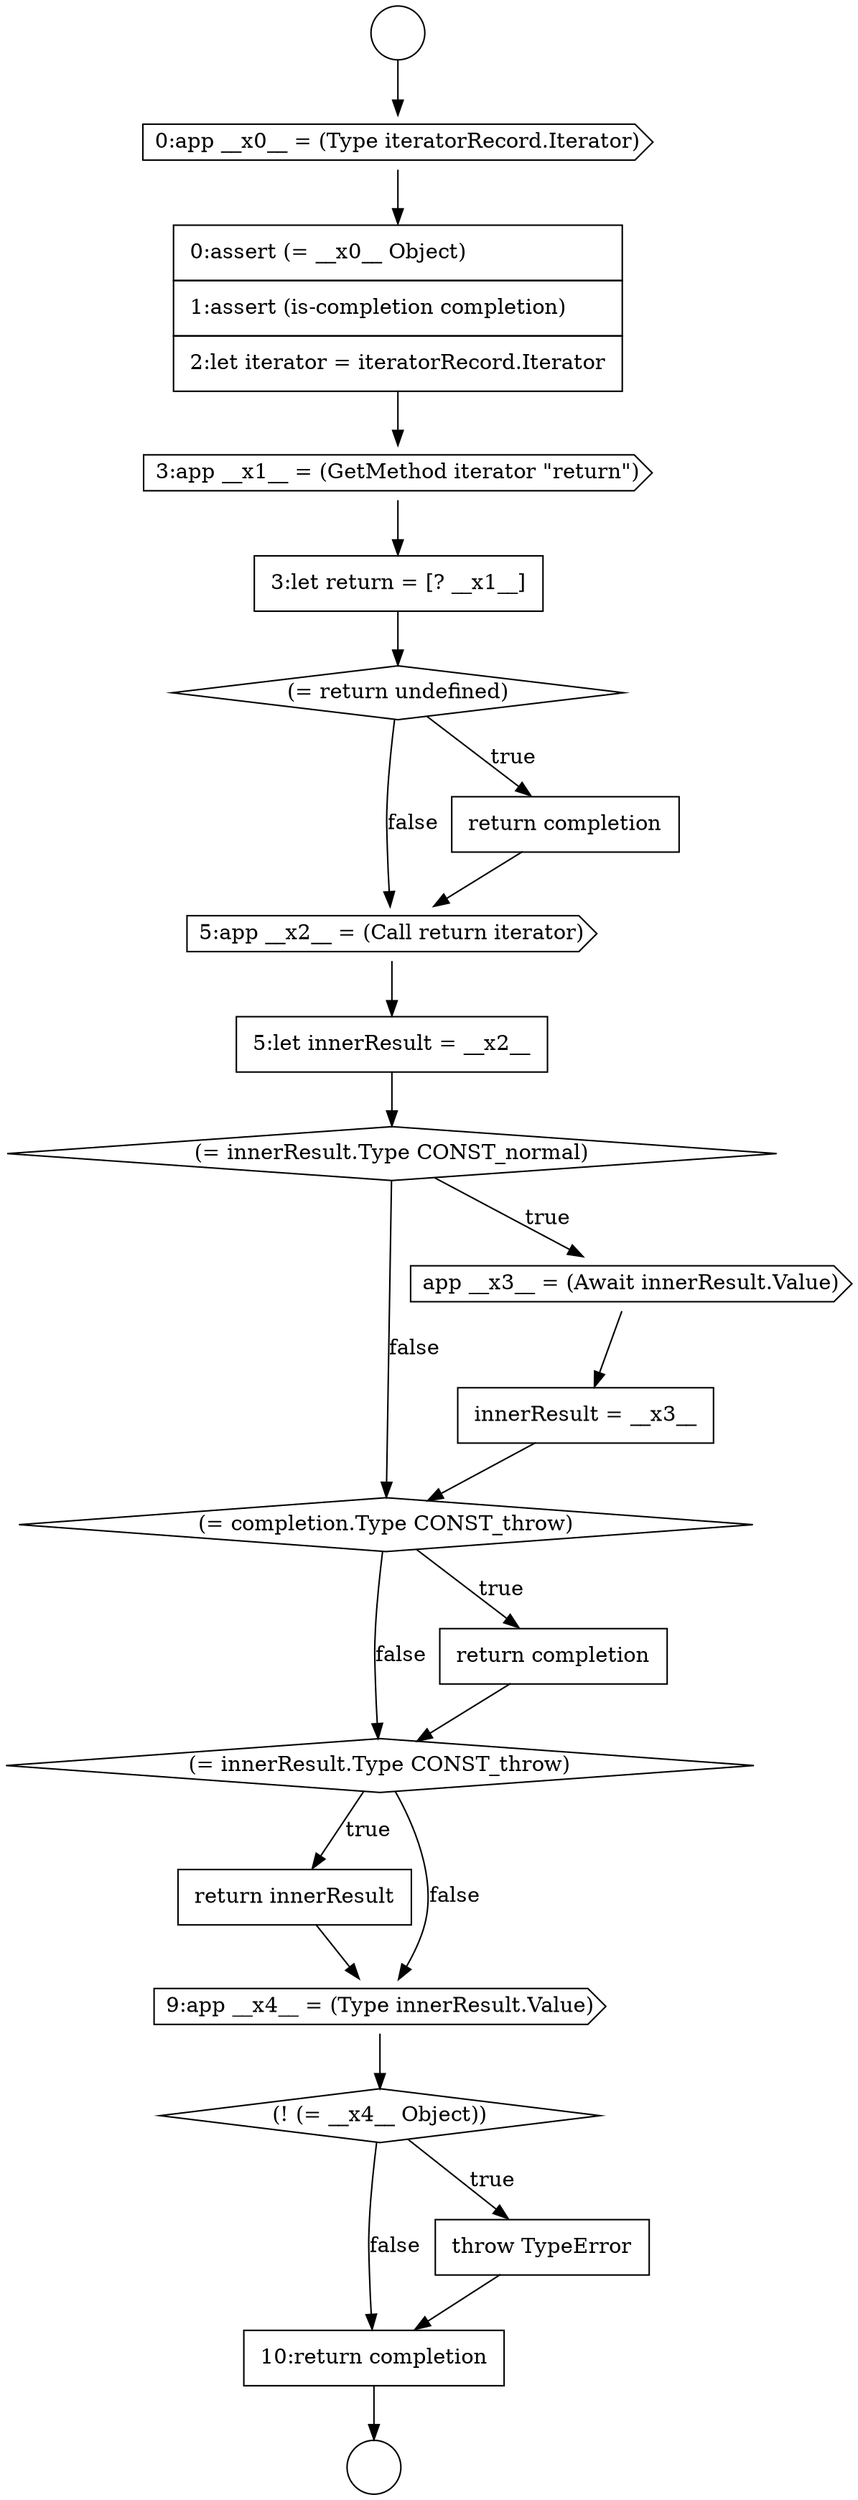 digraph {
  node1501 [shape=none, margin=0, label=<<font color="black">
    <table border="0" cellborder="1" cellspacing="0" cellpadding="10">
      <tr><td align="left">10:return completion</td></tr>
    </table>
  </font>> color="black" fillcolor="white" style=filled]
  node1486 [shape=none, margin=0, label=<<font color="black">
    <table border="0" cellborder="1" cellspacing="0" cellpadding="10">
      <tr><td align="left">3:let return = [? __x1__]</td></tr>
    </table>
  </font>> color="black" fillcolor="white" style=filled]
  node1497 [shape=none, margin=0, label=<<font color="black">
    <table border="0" cellborder="1" cellspacing="0" cellpadding="10">
      <tr><td align="left">return innerResult</td></tr>
    </table>
  </font>> color="black" fillcolor="white" style=filled]
  node1482 [shape=circle label=" " color="black" fillcolor="white" style=filled]
  node1494 [shape=diamond, label=<<font color="black">(= completion.Type CONST_throw)</font>> color="black" fillcolor="white" style=filled]
  node1489 [shape=cds, label=<<font color="black">5:app __x2__ = (Call return iterator)</font>> color="black" fillcolor="white" style=filled]
  node1487 [shape=diamond, label=<<font color="black">(= return undefined)</font>> color="black" fillcolor="white" style=filled]
  node1498 [shape=cds, label=<<font color="black">9:app __x4__ = (Type innerResult.Value)</font>> color="black" fillcolor="white" style=filled]
  node1493 [shape=none, margin=0, label=<<font color="black">
    <table border="0" cellborder="1" cellspacing="0" cellpadding="10">
      <tr><td align="left">innerResult = __x3__</td></tr>
    </table>
  </font>> color="black" fillcolor="white" style=filled]
  node1483 [shape=cds, label=<<font color="black">0:app __x0__ = (Type iteratorRecord.Iterator)</font>> color="black" fillcolor="white" style=filled]
  node1488 [shape=none, margin=0, label=<<font color="black">
    <table border="0" cellborder="1" cellspacing="0" cellpadding="10">
      <tr><td align="left">return completion</td></tr>
    </table>
  </font>> color="black" fillcolor="white" style=filled]
  node1492 [shape=cds, label=<<font color="black">app __x3__ = (Await innerResult.Value)</font>> color="black" fillcolor="white" style=filled]
  node1496 [shape=diamond, label=<<font color="black">(= innerResult.Type CONST_throw)</font>> color="black" fillcolor="white" style=filled]
  node1484 [shape=none, margin=0, label=<<font color="black">
    <table border="0" cellborder="1" cellspacing="0" cellpadding="10">
      <tr><td align="left">0:assert (= __x0__ Object)</td></tr>
      <tr><td align="left">1:assert (is-completion completion)</td></tr>
      <tr><td align="left">2:let iterator = iteratorRecord.Iterator</td></tr>
    </table>
  </font>> color="black" fillcolor="white" style=filled]
  node1499 [shape=diamond, label=<<font color="black">(! (= __x4__ Object))</font>> color="black" fillcolor="white" style=filled]
  node1485 [shape=cds, label=<<font color="black">3:app __x1__ = (GetMethod iterator &quot;return&quot;)</font>> color="black" fillcolor="white" style=filled]
  node1481 [shape=circle label=" " color="black" fillcolor="white" style=filled]
  node1491 [shape=diamond, label=<<font color="black">(= innerResult.Type CONST_normal)</font>> color="black" fillcolor="white" style=filled]
  node1495 [shape=none, margin=0, label=<<font color="black">
    <table border="0" cellborder="1" cellspacing="0" cellpadding="10">
      <tr><td align="left">return completion</td></tr>
    </table>
  </font>> color="black" fillcolor="white" style=filled]
  node1500 [shape=none, margin=0, label=<<font color="black">
    <table border="0" cellborder="1" cellspacing="0" cellpadding="10">
      <tr><td align="left">throw TypeError</td></tr>
    </table>
  </font>> color="black" fillcolor="white" style=filled]
  node1490 [shape=none, margin=0, label=<<font color="black">
    <table border="0" cellborder="1" cellspacing="0" cellpadding="10">
      <tr><td align="left">5:let innerResult = __x2__</td></tr>
    </table>
  </font>> color="black" fillcolor="white" style=filled]
  node1487 -> node1488 [label=<<font color="black">true</font>> color="black"]
  node1487 -> node1489 [label=<<font color="black">false</font>> color="black"]
  node1501 -> node1482 [ color="black"]
  node1486 -> node1487 [ color="black"]
  node1489 -> node1490 [ color="black"]
  node1499 -> node1500 [label=<<font color="black">true</font>> color="black"]
  node1499 -> node1501 [label=<<font color="black">false</font>> color="black"]
  node1500 -> node1501 [ color="black"]
  node1497 -> node1498 [ color="black"]
  node1493 -> node1494 [ color="black"]
  node1490 -> node1491 [ color="black"]
  node1491 -> node1492 [label=<<font color="black">true</font>> color="black"]
  node1491 -> node1494 [label=<<font color="black">false</font>> color="black"]
  node1485 -> node1486 [ color="black"]
  node1495 -> node1496 [ color="black"]
  node1492 -> node1493 [ color="black"]
  node1494 -> node1495 [label=<<font color="black">true</font>> color="black"]
  node1494 -> node1496 [label=<<font color="black">false</font>> color="black"]
  node1481 -> node1483 [ color="black"]
  node1488 -> node1489 [ color="black"]
  node1484 -> node1485 [ color="black"]
  node1498 -> node1499 [ color="black"]
  node1496 -> node1497 [label=<<font color="black">true</font>> color="black"]
  node1496 -> node1498 [label=<<font color="black">false</font>> color="black"]
  node1483 -> node1484 [ color="black"]
}
